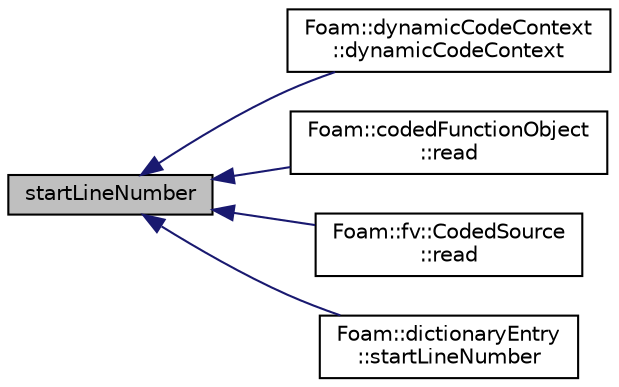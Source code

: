 digraph "startLineNumber"
{
  bgcolor="transparent";
  edge [fontname="Helvetica",fontsize="10",labelfontname="Helvetica",labelfontsize="10"];
  node [fontname="Helvetica",fontsize="10",shape=record];
  rankdir="LR";
  Node1 [label="startLineNumber",height=0.2,width=0.4,color="black", fillcolor="grey75", style="filled", fontcolor="black"];
  Node1 -> Node2 [dir="back",color="midnightblue",fontsize="10",style="solid",fontname="Helvetica"];
  Node2 [label="Foam::dynamicCodeContext\l::dynamicCodeContext",height=0.2,width=0.4,color="black",URL="$a00590.html#aaf616cf1d1395ba4d720994dc0d56732",tooltip="Construct from a dictionary. "];
  Node1 -> Node3 [dir="back",color="midnightblue",fontsize="10",style="solid",fontname="Helvetica"];
  Node3 [label="Foam::codedFunctionObject\l::read",height=0.2,width=0.4,color="black",URL="$a00304.html#afac0600fef97b05534a595ce00b272ed",tooltip="Read and set the function object if its data have changed. "];
  Node1 -> Node4 [dir="back",color="midnightblue",fontsize="10",style="solid",fontname="Helvetica"];
  Node4 [label="Foam::fv::CodedSource\l::read",height=0.2,width=0.4,color="black",URL="$a00306.html#a6ce0c64db98eb6144d363dbfc86104eb",tooltip="Read source dictionary. "];
  Node1 -> Node5 [dir="back",color="midnightblue",fontsize="10",style="solid",fontname="Helvetica"];
  Node5 [label="Foam::dictionaryEntry\l::startLineNumber",height=0.2,width=0.4,color="black",URL="$a00520.html#a2535f3d5b5cb39190c77ef00839a93dc",tooltip="Return line number of first token in dictionary. "];
}
